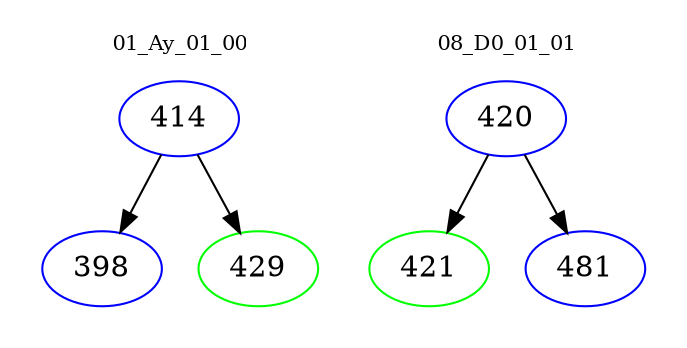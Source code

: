 digraph{
subgraph cluster_0 {
color = white
label = "01_Ay_01_00";
fontsize=10;
T0_414 [label="414", color="blue"]
T0_414 -> T0_398 [color="black"]
T0_398 [label="398", color="blue"]
T0_414 -> T0_429 [color="black"]
T0_429 [label="429", color="green"]
}
subgraph cluster_1 {
color = white
label = "08_D0_01_01";
fontsize=10;
T1_420 [label="420", color="blue"]
T1_420 -> T1_421 [color="black"]
T1_421 [label="421", color="green"]
T1_420 -> T1_481 [color="black"]
T1_481 [label="481", color="blue"]
}
}
